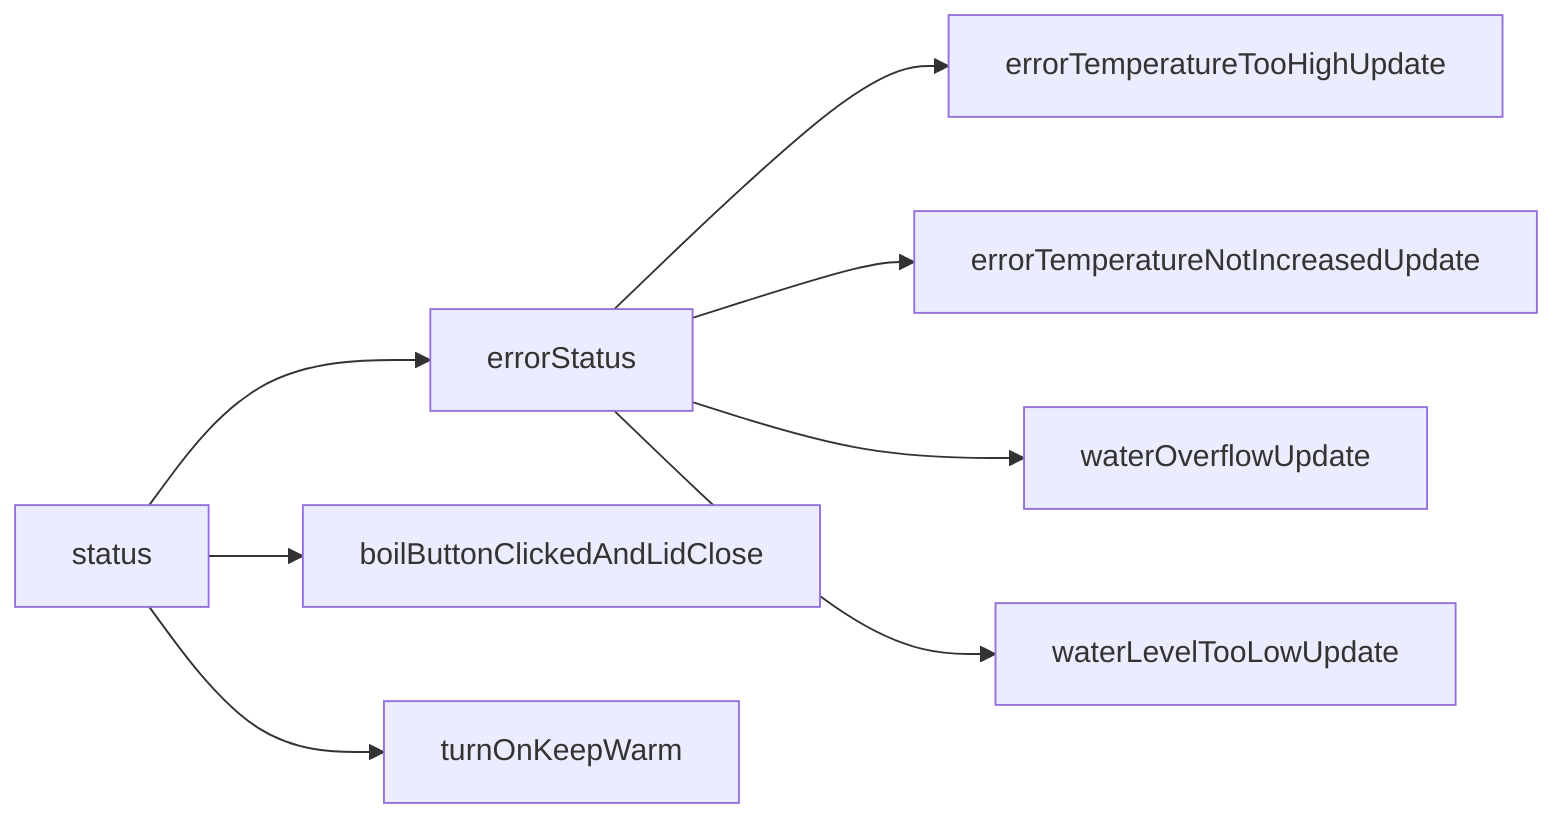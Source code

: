 graph LR
  status --> errorStatus
  status --> boilButtonClickedAndLidClose
  status --> turnOnKeepWarm
  errorStatus --> errorTemperatureTooHighUpdate
  errorStatus --> errorTemperatureNotIncreasedUpdate
  errorStatus --> waterOverflowUpdate
  errorStatus --> waterLevelTooLowUpdate